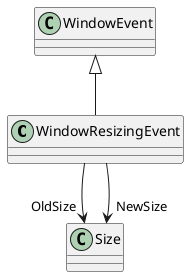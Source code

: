 @startuml
class WindowResizingEvent {
}
WindowEvent <|-- WindowResizingEvent
WindowResizingEvent --> "OldSize" Size
WindowResizingEvent --> "NewSize" Size
@enduml
